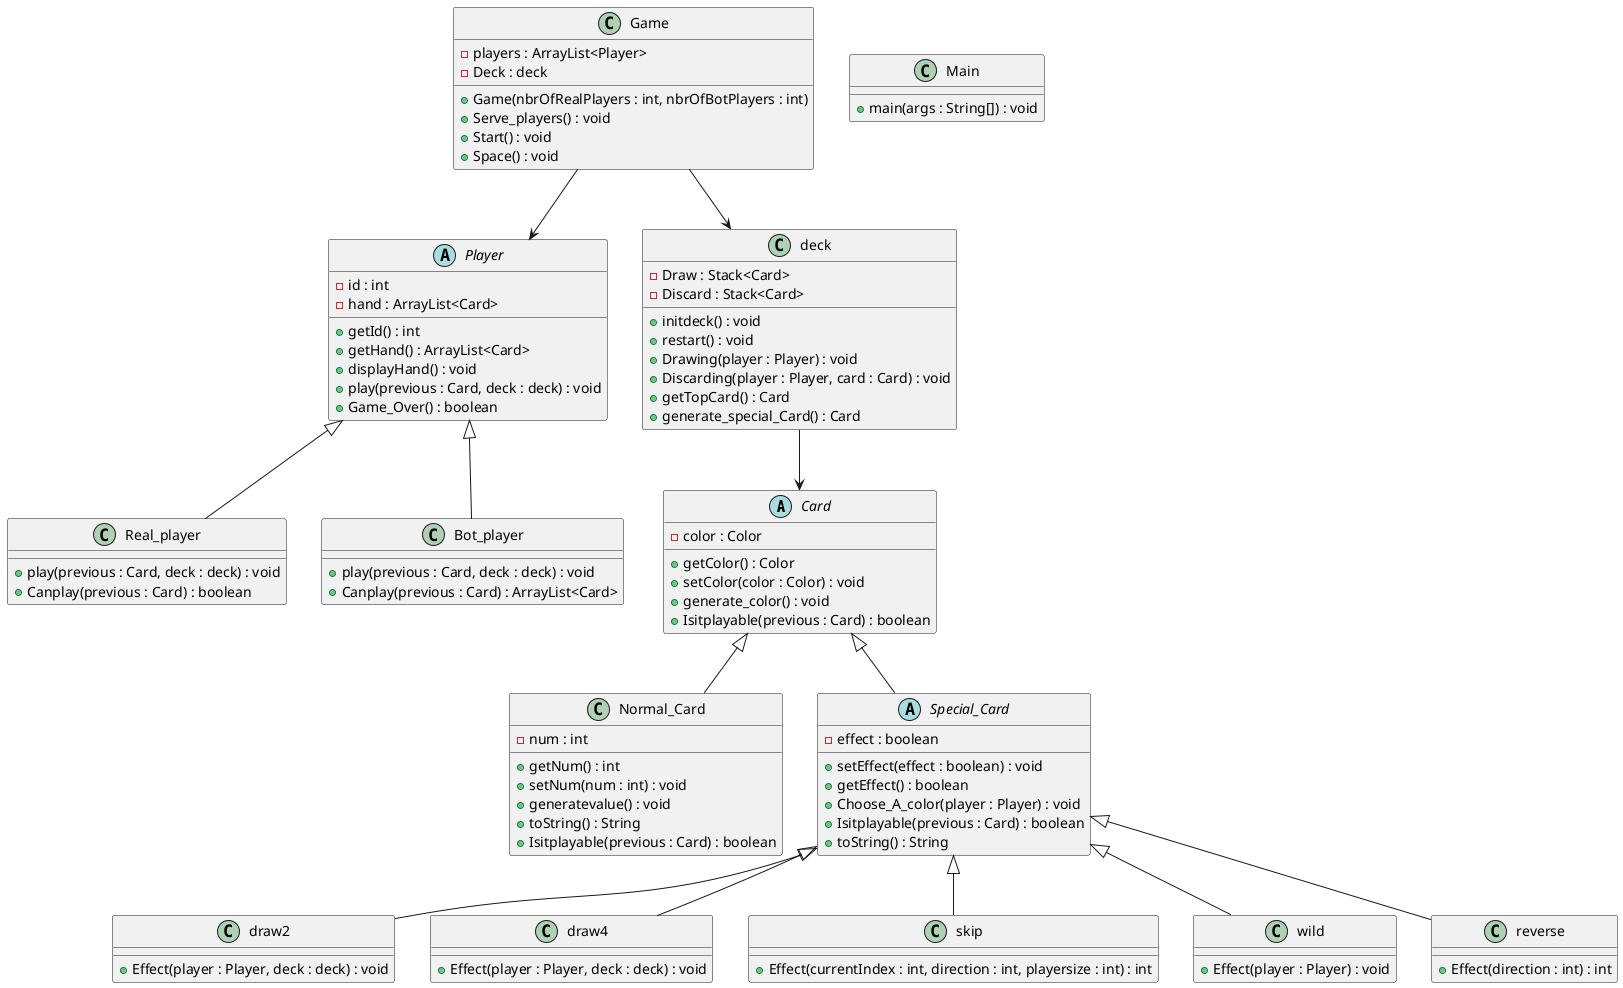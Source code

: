 @startuml
'-----------------------
' Card hierarchy
'-----------------------

abstract class Card {
    - color : Color
    + getColor() : Color
    + setColor(color : Color) : void
    + generate_color() : void
    + Isitplayable(previous : Card) : boolean
}

class Normal_Card extends Card {
    - num : int
    + getNum() : int
    + setNum(num : int) : void
    + generatevalue() : void
    + toString() : String
    + Isitplayable(previous : Card) : boolean
}

abstract class Special_Card extends Card {
    - effect : boolean
    + setEffect(effect : boolean) : void
    + getEffect() : boolean
    + Choose_A_color(player : Player) : void
    + Isitplayable(previous : Card) : boolean
    + toString() : String
}

class draw2 extends Special_Card {
    + Effect(player : Player, deck : deck) : void
}

class draw4 extends Special_Card {
    + Effect(player : Player, deck : deck) : void
}

class skip extends Special_Card {
    + Effect(currentIndex : int, direction : int, playersize : int) : int
}

class wild extends Special_Card {
    + Effect(player : Player) : void
}

class reverse extends Special_Card {
    + Effect(direction : int) : int
}


'-----------------------
' Player hierarchy
'-----------------------

abstract class Player {
    - id : int
    - hand : ArrayList<Card>
    + getId() : int
    + getHand() : ArrayList<Card>
    + displayHand() : void
    + play(previous : Card, deck : deck) : void
    + Game_Over() : boolean
}

class Real_player extends Player {
    + play(previous : Card, deck : deck) : void
    + Canplay(previous : Card) : boolean
}

class Bot_player extends Player {
    + play(previous : Card, deck : deck) : void
    + Canplay(previous : Card) : ArrayList<Card>
}



'-----------------------
' Other Classes
'-----------------------

class deck {
    - Draw : Stack<Card>
    - Discard : Stack<Card>
    + initdeck() : void
    + restart() : void
    + Drawing(player : Player) : void
    + Discarding(player : Player, card : Card) : void
    + getTopCard() : Card
    + generate_special_Card() : Card
}

class Game {
    - players : ArrayList<Player>
    - Deck : deck
    + Game(nbrOfRealPlayers : int, nbrOfBotPlayers : int)
    + Serve_players() : void
    + Start() : void
    + Space() : void
}

class Main {
    + main(args : String[]) : void
}

Game --> deck
Game --> Player
deck --> Card

@enduml